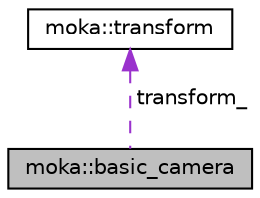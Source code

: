 digraph "moka::basic_camera"
{
 // LATEX_PDF_SIZE
  edge [fontname="Helvetica",fontsize="10",labelfontname="Helvetica",labelfontsize="10"];
  node [fontname="Helvetica",fontsize="10",shape=record];
  Node2 [label="moka::basic_camera",height=0.2,width=0.4,color="black", fillcolor="grey75", style="filled", fontcolor="black",tooltip="a very basic camera - contains only the necessary data members to get things drawing on your screen."];
  Node3 -> Node2 [dir="back",color="darkorchid3",fontsize="10",style="dashed",label=" transform_" ,fontname="Helvetica"];
  Node3 [label="moka::transform",height=0.2,width=0.4,color="black", fillcolor="white", style="filled",URL="$classmoka_1_1transform.html",tooltip="A transform class enclosing a position, scale and rotation."];
}
